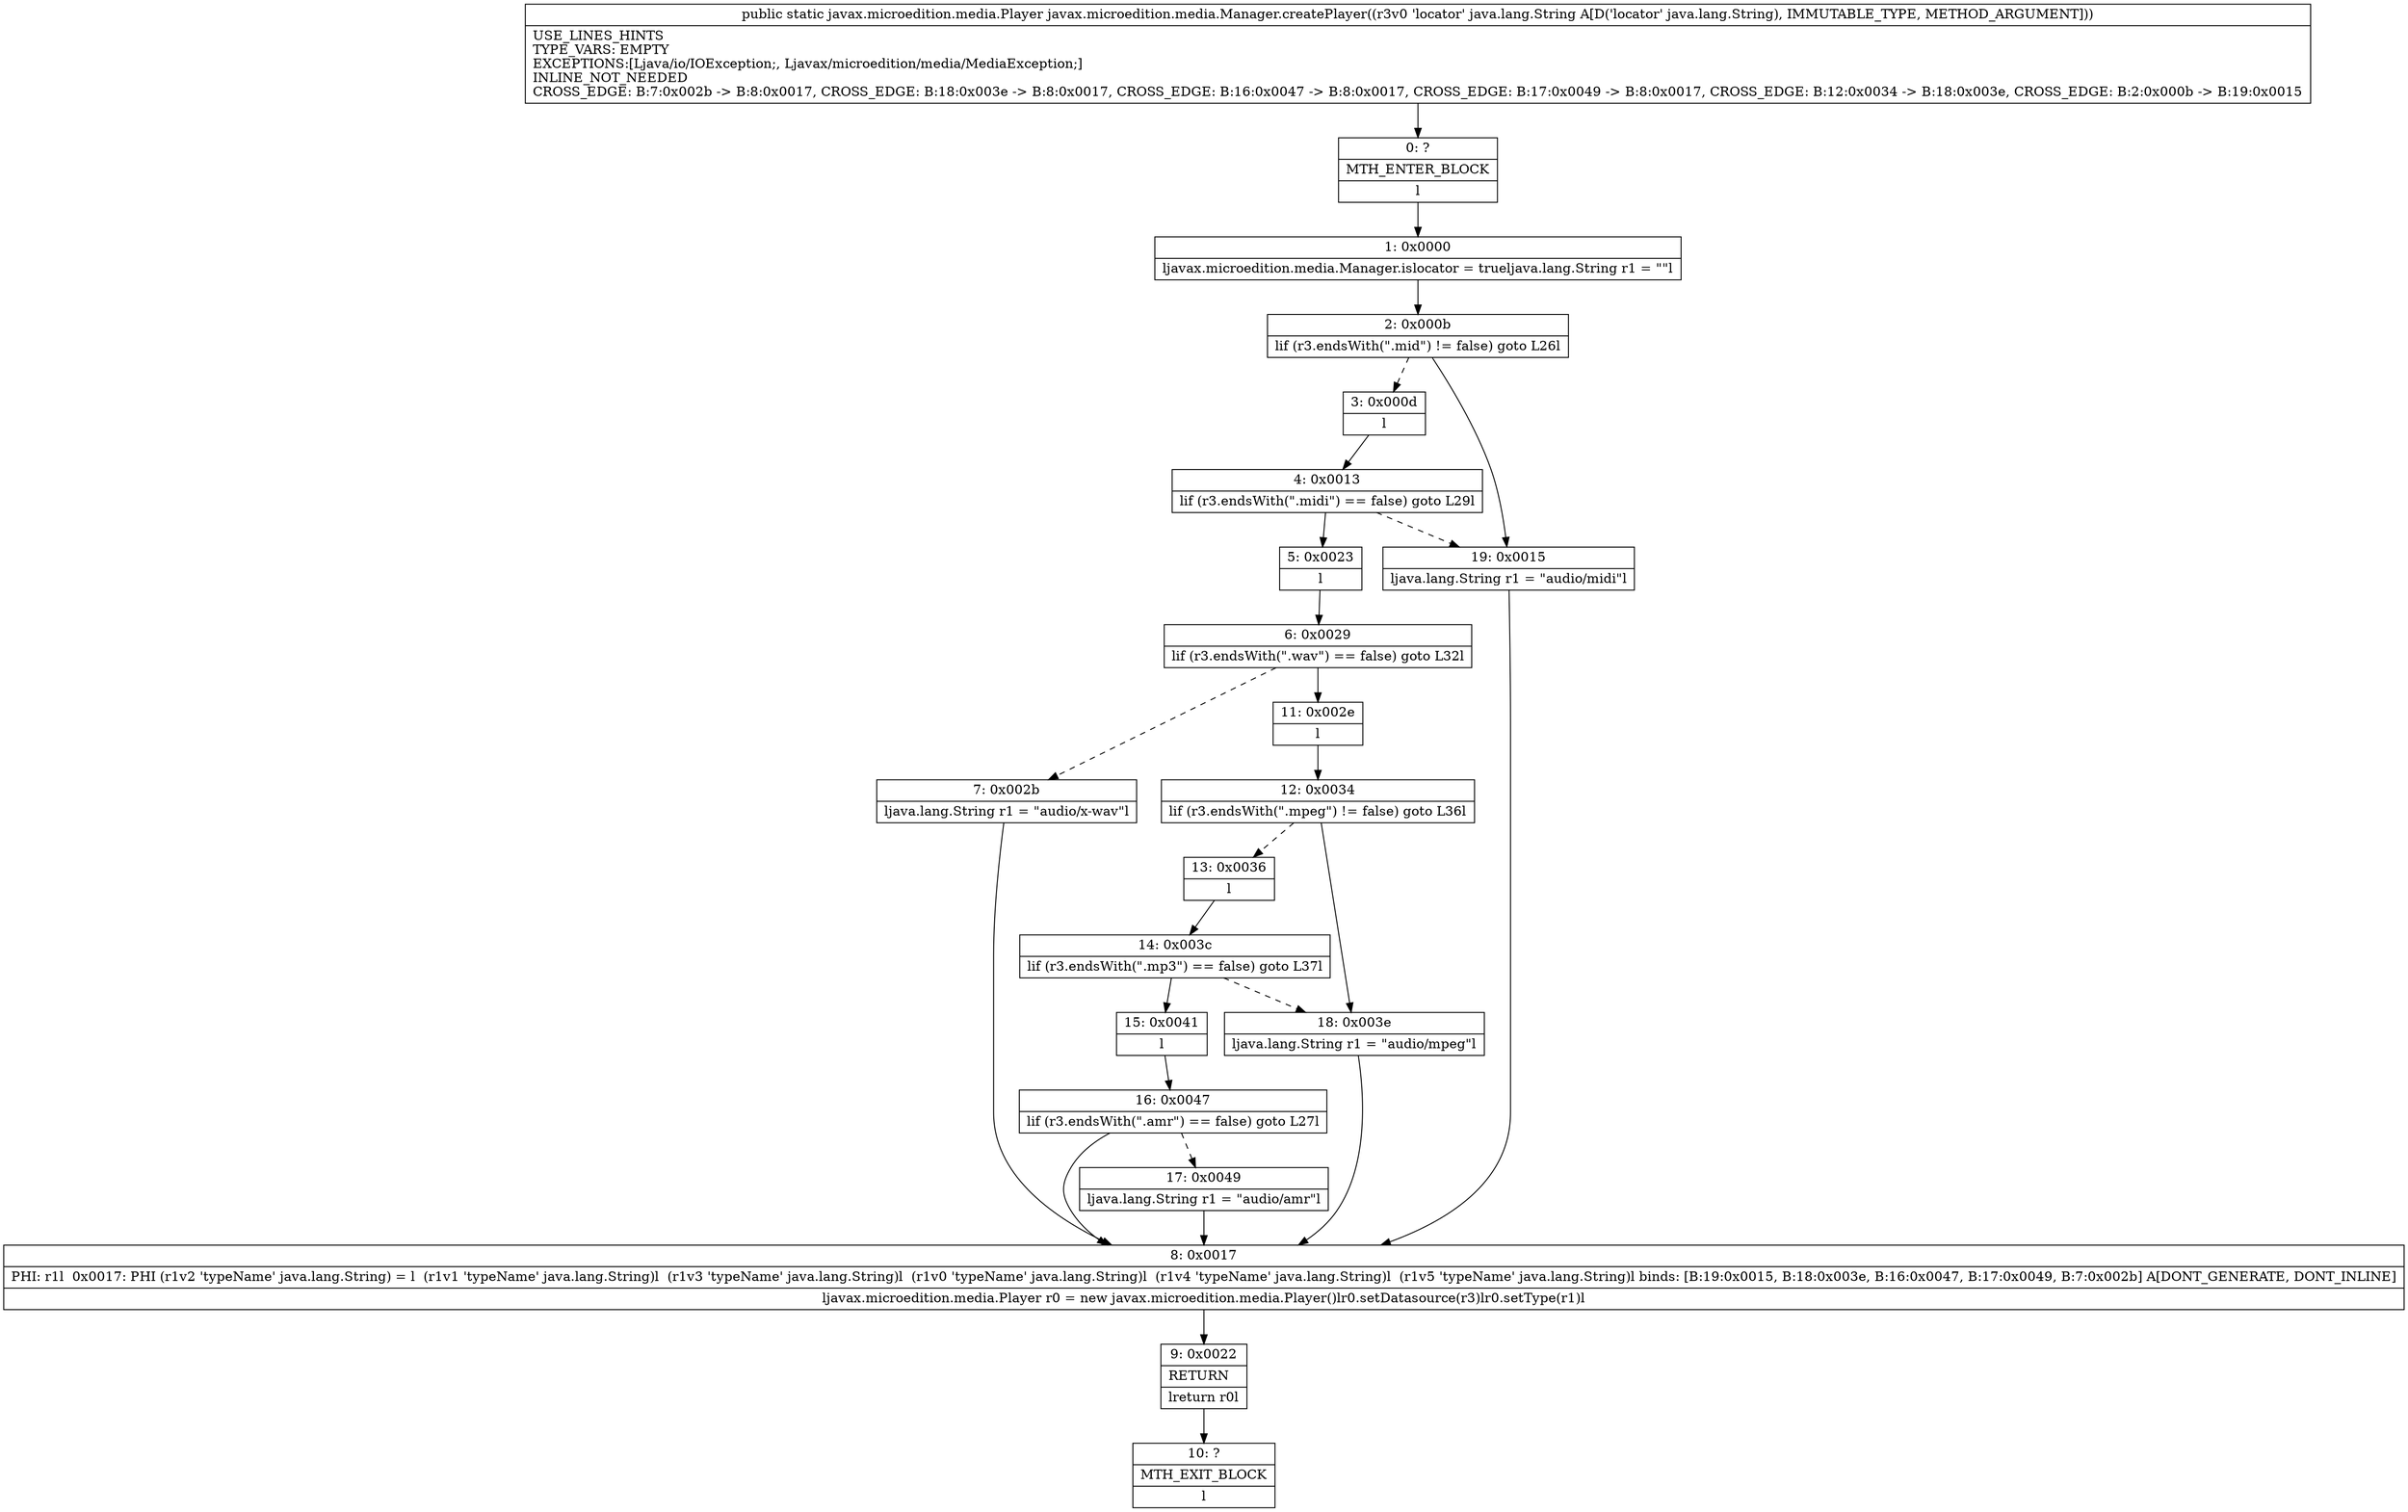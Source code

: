 digraph "CFG forjavax.microedition.media.Manager.createPlayer(Ljava\/lang\/String;)Ljavax\/microedition\/media\/Player;" {
Node_0 [shape=record,label="{0\:\ ?|MTH_ENTER_BLOCK\l|l}"];
Node_1 [shape=record,label="{1\:\ 0x0000|ljavax.microedition.media.Manager.islocator = trueljava.lang.String r1 = \"\"l}"];
Node_2 [shape=record,label="{2\:\ 0x000b|lif (r3.endsWith(\".mid\") != false) goto L26l}"];
Node_3 [shape=record,label="{3\:\ 0x000d|l}"];
Node_4 [shape=record,label="{4\:\ 0x0013|lif (r3.endsWith(\".midi\") == false) goto L29l}"];
Node_5 [shape=record,label="{5\:\ 0x0023|l}"];
Node_6 [shape=record,label="{6\:\ 0x0029|lif (r3.endsWith(\".wav\") == false) goto L32l}"];
Node_7 [shape=record,label="{7\:\ 0x002b|ljava.lang.String r1 = \"audio\/x\-wav\"l}"];
Node_8 [shape=record,label="{8\:\ 0x0017|PHI: r1l  0x0017: PHI (r1v2 'typeName' java.lang.String) = l  (r1v1 'typeName' java.lang.String)l  (r1v3 'typeName' java.lang.String)l  (r1v0 'typeName' java.lang.String)l  (r1v4 'typeName' java.lang.String)l  (r1v5 'typeName' java.lang.String)l binds: [B:19:0x0015, B:18:0x003e, B:16:0x0047, B:17:0x0049, B:7:0x002b] A[DONT_GENERATE, DONT_INLINE]\l|ljavax.microedition.media.Player r0 = new javax.microedition.media.Player()lr0.setDatasource(r3)lr0.setType(r1)l}"];
Node_9 [shape=record,label="{9\:\ 0x0022|RETURN\l|lreturn r0l}"];
Node_10 [shape=record,label="{10\:\ ?|MTH_EXIT_BLOCK\l|l}"];
Node_11 [shape=record,label="{11\:\ 0x002e|l}"];
Node_12 [shape=record,label="{12\:\ 0x0034|lif (r3.endsWith(\".mpeg\") != false) goto L36l}"];
Node_13 [shape=record,label="{13\:\ 0x0036|l}"];
Node_14 [shape=record,label="{14\:\ 0x003c|lif (r3.endsWith(\".mp3\") == false) goto L37l}"];
Node_15 [shape=record,label="{15\:\ 0x0041|l}"];
Node_16 [shape=record,label="{16\:\ 0x0047|lif (r3.endsWith(\".amr\") == false) goto L27l}"];
Node_17 [shape=record,label="{17\:\ 0x0049|ljava.lang.String r1 = \"audio\/amr\"l}"];
Node_18 [shape=record,label="{18\:\ 0x003e|ljava.lang.String r1 = \"audio\/mpeg\"l}"];
Node_19 [shape=record,label="{19\:\ 0x0015|ljava.lang.String r1 = \"audio\/midi\"l}"];
MethodNode[shape=record,label="{public static javax.microedition.media.Player javax.microedition.media.Manager.createPlayer((r3v0 'locator' java.lang.String A[D('locator' java.lang.String), IMMUTABLE_TYPE, METHOD_ARGUMENT]))  | USE_LINES_HINTS\lTYPE_VARS: EMPTY\lEXCEPTIONS:[Ljava\/io\/IOException;, Ljavax\/microedition\/media\/MediaException;]\lINLINE_NOT_NEEDED\lCROSS_EDGE: B:7:0x002b \-\> B:8:0x0017, CROSS_EDGE: B:18:0x003e \-\> B:8:0x0017, CROSS_EDGE: B:16:0x0047 \-\> B:8:0x0017, CROSS_EDGE: B:17:0x0049 \-\> B:8:0x0017, CROSS_EDGE: B:12:0x0034 \-\> B:18:0x003e, CROSS_EDGE: B:2:0x000b \-\> B:19:0x0015\l}"];
MethodNode -> Node_0;
Node_0 -> Node_1;
Node_1 -> Node_2;
Node_2 -> Node_3[style=dashed];
Node_2 -> Node_19;
Node_3 -> Node_4;
Node_4 -> Node_19[style=dashed];
Node_4 -> Node_5;
Node_5 -> Node_6;
Node_6 -> Node_7[style=dashed];
Node_6 -> Node_11;
Node_7 -> Node_8;
Node_8 -> Node_9;
Node_9 -> Node_10;
Node_11 -> Node_12;
Node_12 -> Node_13[style=dashed];
Node_12 -> Node_18;
Node_13 -> Node_14;
Node_14 -> Node_18[style=dashed];
Node_14 -> Node_15;
Node_15 -> Node_16;
Node_16 -> Node_8;
Node_16 -> Node_17[style=dashed];
Node_17 -> Node_8;
Node_18 -> Node_8;
Node_19 -> Node_8;
}

